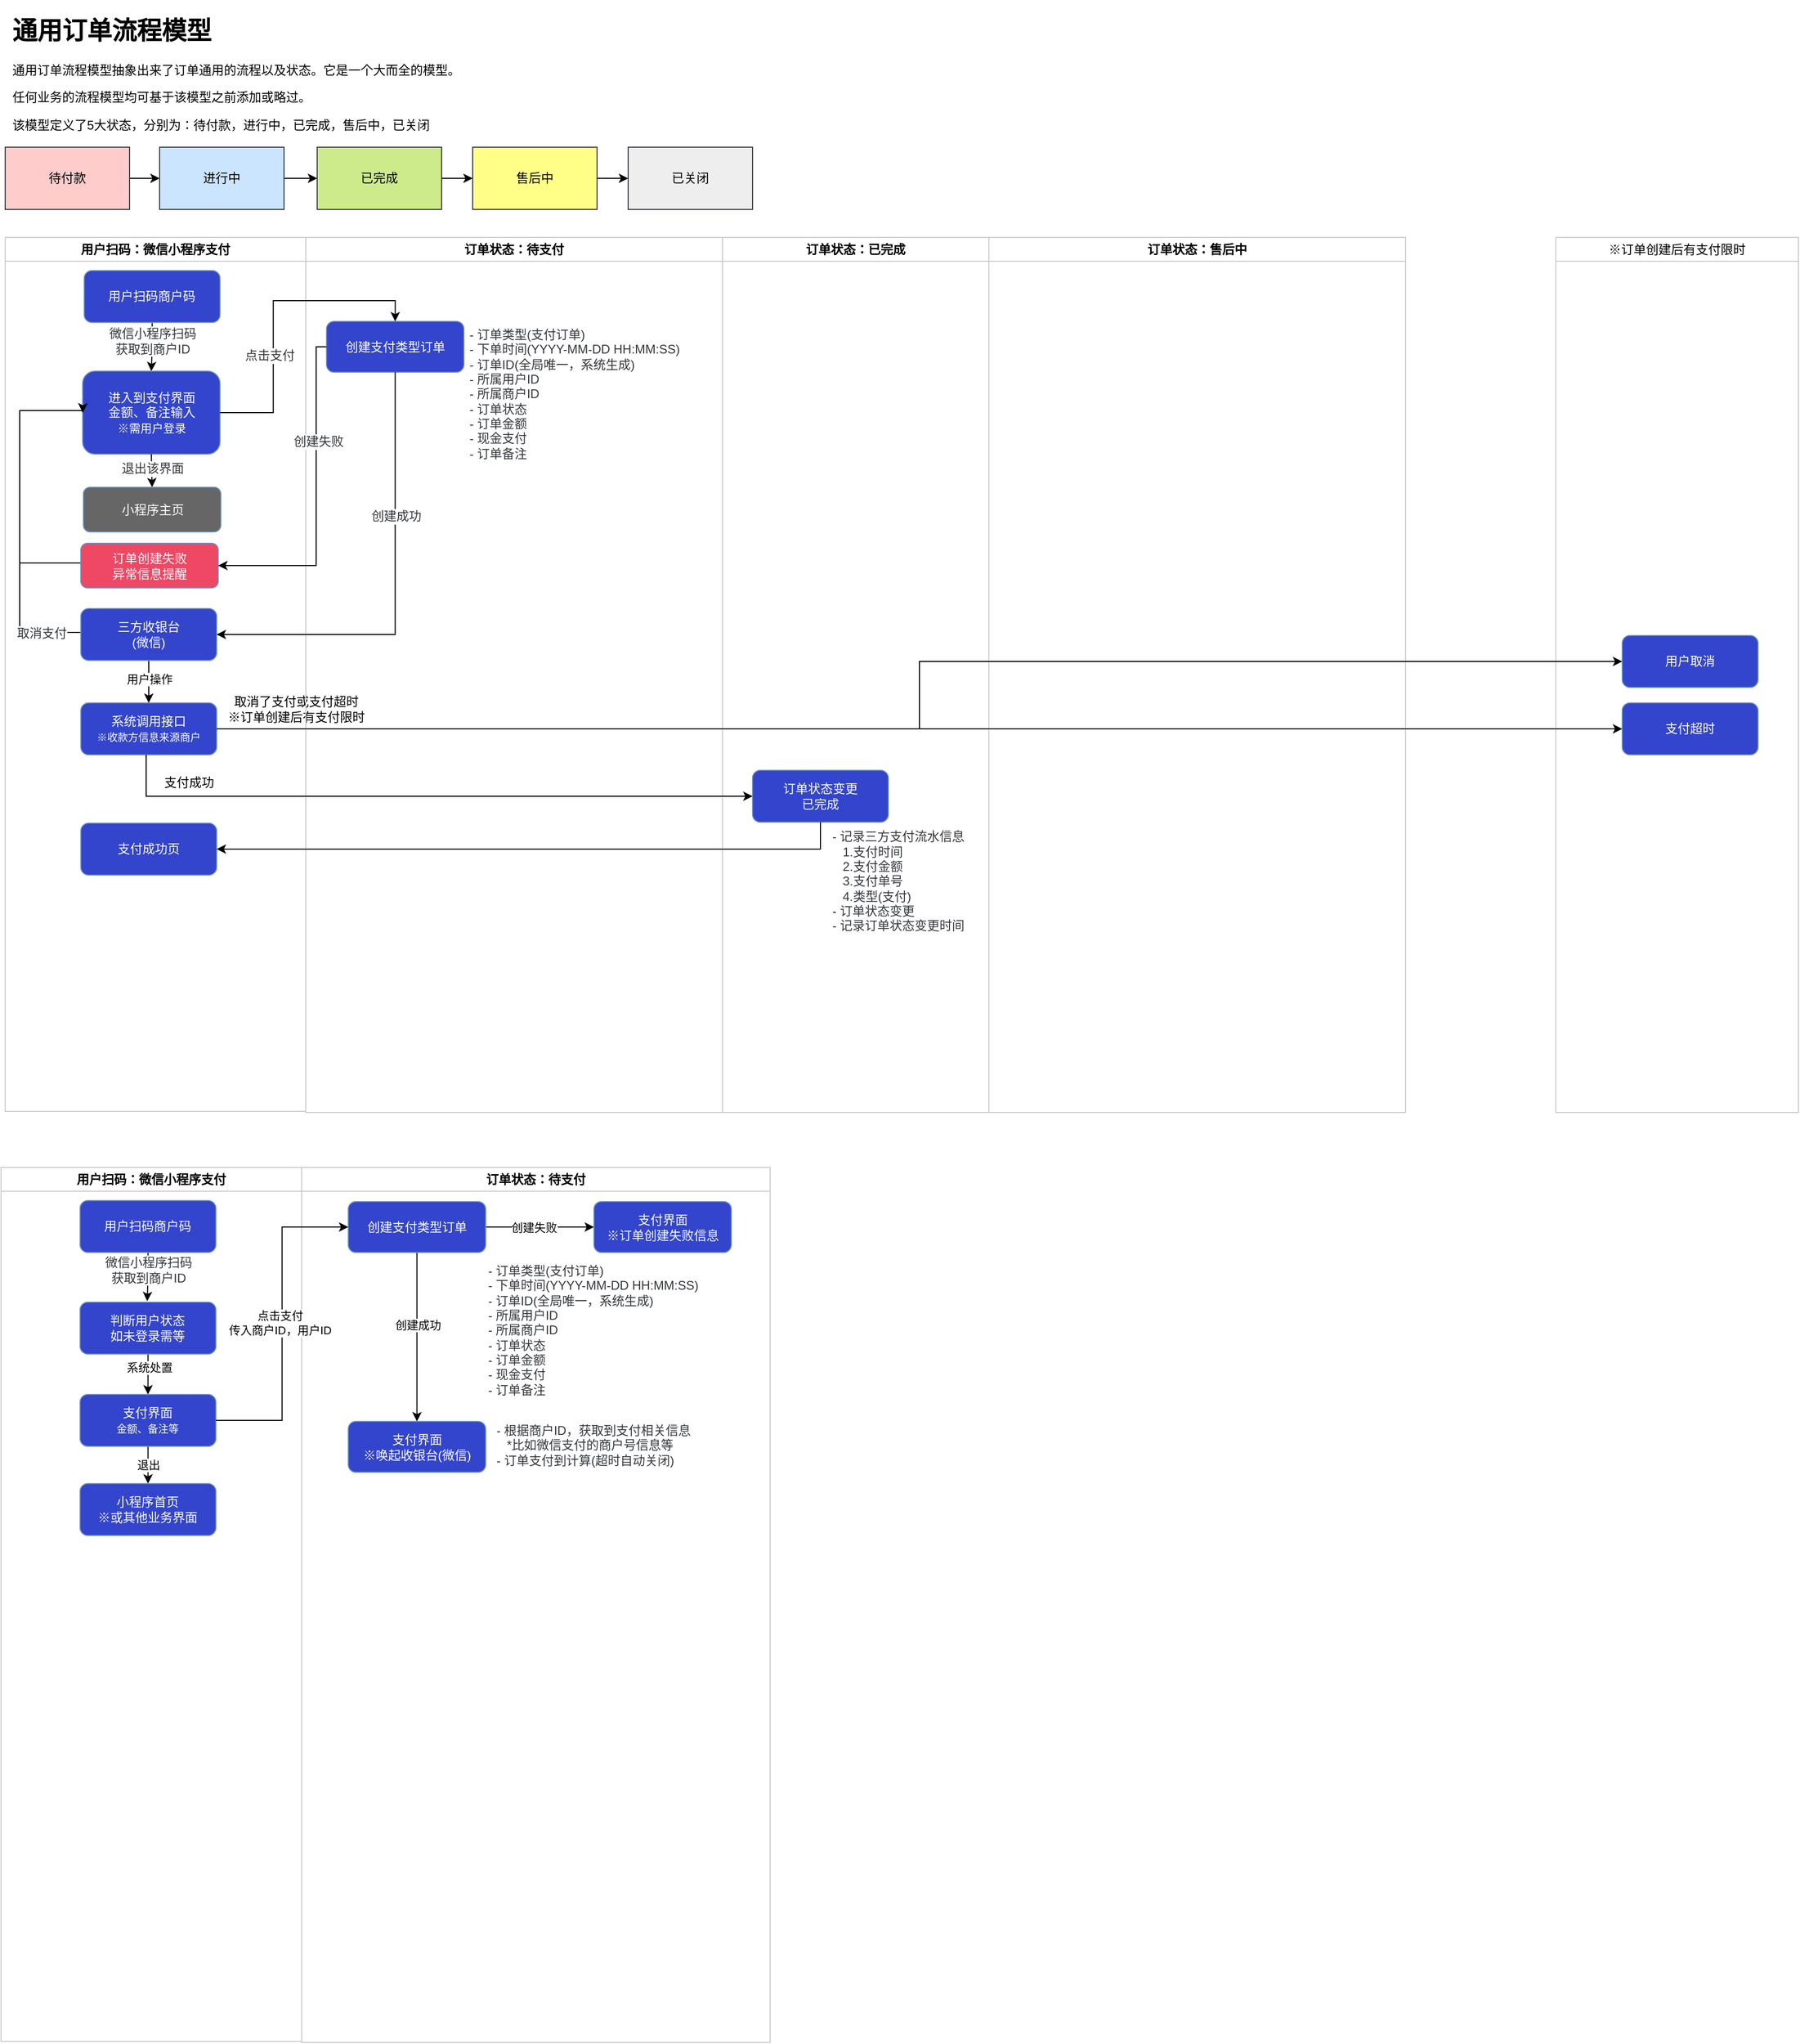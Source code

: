 <mxfile version="22.1.0" type="github">
  <diagram name="订单状态" id="O3KAAAbpH9t8ICp0gVx-">
    <mxGraphModel dx="4983" dy="2043" grid="0" gridSize="10" guides="1" tooltips="1" connect="1" arrows="1" fold="1" page="0" pageScale="1" pageWidth="827" pageHeight="1169" math="0" shadow="0">
      <root>
        <mxCell id="0" />
        <mxCell id="1" parent="0" />
        <mxCell id="Lc8HvnmVRkWQff5iJvex-3" value="用户扫码：微信小程序支付" style="swimlane;whiteSpace=wrap;html=1;strokeColor=#CCCCCC;" parent="1" vertex="1">
          <mxGeometry x="-2512" y="-333" width="290" height="843" as="geometry">
            <mxRectangle x="30" y="320" width="179" height="26" as="alternateBounds" />
          </mxGeometry>
        </mxCell>
        <mxCell id="Lc8HvnmVRkWQff5iJvex-24" style="edgeStyle=orthogonalEdgeStyle;rounded=0;orthogonalLoop=1;jettySize=auto;html=1;entryX=0.5;entryY=0;entryDx=0;entryDy=0;fontFamily=Helvetica;fontSize=12;fontColor=#FFF;" parent="Lc8HvnmVRkWQff5iJvex-3" source="Lc8HvnmVRkWQff5iJvex-9" target="Lc8HvnmVRkWQff5iJvex-23" edge="1">
          <mxGeometry relative="1" as="geometry" />
        </mxCell>
        <mxCell id="Lc8HvnmVRkWQff5iJvex-27" value="&lt;font color=&quot;#34373c&quot;&gt;微信小程序扫码&lt;br&gt;获取到商户ID&lt;br&gt;&lt;/font&gt;" style="edgeLabel;html=1;align=center;verticalAlign=middle;resizable=0;points=[];fontSize=12;fontFamily=Helvetica;fontColor=#FFF;" parent="Lc8HvnmVRkWQff5iJvex-24" vertex="1" connectable="0">
          <mxGeometry x="-0.232" relative="1" as="geometry">
            <mxPoint y="-1" as="offset" />
          </mxGeometry>
        </mxCell>
        <mxCell id="Lc8HvnmVRkWQff5iJvex-9" value="用户扫码商户码" style="rounded=1;whiteSpace=wrap;html=1;fillColor=#3345CC;strokeColor=#6c8ebf;fontColor=#FFF;" parent="Lc8HvnmVRkWQff5iJvex-3" vertex="1">
          <mxGeometry x="76.25" y="32" width="131" height="50" as="geometry" />
        </mxCell>
        <mxCell id="Lc8HvnmVRkWQff5iJvex-23" value="进入到支付界面&lt;br&gt;金额、备注输入&lt;br&gt;&lt;font style=&quot;font-size: 11px;&quot;&gt;※需用户登录&lt;br&gt;&lt;/font&gt;" style="rounded=1;whiteSpace=wrap;html=1;fillColor=#3345CC;strokeColor=#6c8ebf;fontColor=#FFF;" parent="Lc8HvnmVRkWQff5iJvex-3" vertex="1">
          <mxGeometry x="74.75" y="129" width="132.5" height="80" as="geometry" />
        </mxCell>
        <mxCell id="Lc8HvnmVRkWQff5iJvex-33" style="edgeStyle=orthogonalEdgeStyle;rounded=0;orthogonalLoop=1;jettySize=auto;html=1;entryX=0.5;entryY=0;entryDx=0;entryDy=0;fontFamily=Helvetica;fontSize=12;fontColor=#FFF;exitX=0.5;exitY=1;exitDx=0;exitDy=0;" parent="Lc8HvnmVRkWQff5iJvex-3" source="Lc8HvnmVRkWQff5iJvex-23" target="Lc8HvnmVRkWQff5iJvex-32" edge="1">
          <mxGeometry relative="1" as="geometry">
            <mxPoint x="149" y="296" as="sourcePoint" />
          </mxGeometry>
        </mxCell>
        <mxCell id="Lc8HvnmVRkWQff5iJvex-34" value="&lt;font color=&quot;#34373c&quot;&gt;退出该界面&lt;/font&gt;" style="edgeLabel;html=1;align=center;verticalAlign=middle;resizable=0;points=[];fontSize=12;fontFamily=Helvetica;fontColor=#FFF;" parent="Lc8HvnmVRkWQff5iJvex-33" vertex="1" connectable="0">
          <mxGeometry x="-0.082" relative="1" as="geometry">
            <mxPoint as="offset" />
          </mxGeometry>
        </mxCell>
        <mxCell id="Lc8HvnmVRkWQff5iJvex-32" value="小程序主页" style="rounded=1;whiteSpace=wrap;html=1;fillColor=#666666;strokeColor=#6c8ebf;fontColor=#FFF;" parent="Lc8HvnmVRkWQff5iJvex-3" vertex="1">
          <mxGeometry x="75.5" y="241" width="132.5" height="43" as="geometry" />
        </mxCell>
        <mxCell id="Lc8HvnmVRkWQff5iJvex-60" style="edgeStyle=orthogonalEdgeStyle;shape=connector;rounded=0;orthogonalLoop=1;jettySize=auto;html=1;entryX=0;entryY=0.5;entryDx=0;entryDy=0;labelBackgroundColor=default;strokeColor=default;align=center;verticalAlign=middle;fontFamily=Helvetica;fontSize=12;fontColor=#34373C;endArrow=classic;" parent="Lc8HvnmVRkWQff5iJvex-3" source="Lc8HvnmVRkWQff5iJvex-44" target="Lc8HvnmVRkWQff5iJvex-23" edge="1">
          <mxGeometry relative="1" as="geometry">
            <Array as="points">
              <mxPoint x="14" y="314" />
              <mxPoint x="14" y="167" />
            </Array>
          </mxGeometry>
        </mxCell>
        <mxCell id="Lc8HvnmVRkWQff5iJvex-44" value="订单创建失败&lt;br&gt;异常信息提醒" style="rounded=1;whiteSpace=wrap;html=1;fillColor=#ef4864;strokeColor=#6c8ebf;fontColor=#FFF;" parent="Lc8HvnmVRkWQff5iJvex-3" vertex="1">
          <mxGeometry x="73" y="295" width="132.5" height="43" as="geometry" />
        </mxCell>
        <mxCell id="Lc8HvnmVRkWQff5iJvex-62" style="edgeStyle=orthogonalEdgeStyle;shape=connector;rounded=0;orthogonalLoop=1;jettySize=auto;html=1;entryX=0;entryY=0.5;entryDx=0;entryDy=0;labelBackgroundColor=default;strokeColor=default;align=center;verticalAlign=middle;fontFamily=Helvetica;fontSize=12;fontColor=#34373C;endArrow=classic;" parent="Lc8HvnmVRkWQff5iJvex-3" source="Lc8HvnmVRkWQff5iJvex-61" target="Lc8HvnmVRkWQff5iJvex-23" edge="1">
          <mxGeometry relative="1" as="geometry">
            <Array as="points">
              <mxPoint x="14" y="381" />
              <mxPoint x="14" y="167" />
            </Array>
          </mxGeometry>
        </mxCell>
        <mxCell id="Lc8HvnmVRkWQff5iJvex-63" value="取消支付" style="edgeLabel;html=1;align=center;verticalAlign=middle;resizable=0;points=[];fontSize=12;fontFamily=Helvetica;fontColor=#34373C;" parent="Lc8HvnmVRkWQff5iJvex-62" vertex="1" connectable="0">
          <mxGeometry x="-0.77" y="1" relative="1" as="geometry">
            <mxPoint as="offset" />
          </mxGeometry>
        </mxCell>
        <mxCell id="49y2JjZSjfnPFW-xxPCn-16" style="edgeStyle=orthogonalEdgeStyle;rounded=0;orthogonalLoop=1;jettySize=auto;html=1;entryX=0.5;entryY=0;entryDx=0;entryDy=0;" edge="1" parent="Lc8HvnmVRkWQff5iJvex-3" source="Lc8HvnmVRkWQff5iJvex-61" target="49y2JjZSjfnPFW-xxPCn-15">
          <mxGeometry relative="1" as="geometry" />
        </mxCell>
        <mxCell id="49y2JjZSjfnPFW-xxPCn-17" value="用户操作" style="edgeLabel;html=1;align=center;verticalAlign=middle;resizable=0;points=[];" vertex="1" connectable="0" parent="49y2JjZSjfnPFW-xxPCn-16">
          <mxGeometry x="-0.153" relative="1" as="geometry">
            <mxPoint as="offset" />
          </mxGeometry>
        </mxCell>
        <mxCell id="Lc8HvnmVRkWQff5iJvex-61" value="三方收银台&lt;br&gt;(微信)" style="rounded=1;whiteSpace=wrap;html=1;fillColor=#3345CC;strokeColor=#6c8ebf;fontColor=#FFF;" parent="Lc8HvnmVRkWQff5iJvex-3" vertex="1">
          <mxGeometry x="73" y="358" width="131" height="50" as="geometry" />
        </mxCell>
        <mxCell id="49y2JjZSjfnPFW-xxPCn-15" value="系统调用接口&lt;br&gt;&lt;font style=&quot;font-size: 10px;&quot;&gt;※收款方信息来源商户&lt;/font&gt;" style="rounded=1;whiteSpace=wrap;html=1;fillColor=#3345CC;strokeColor=#6c8ebf;fontColor=#FFF;" vertex="1" parent="Lc8HvnmVRkWQff5iJvex-3">
          <mxGeometry x="73" y="449" width="131" height="50" as="geometry" />
        </mxCell>
        <mxCell id="49y2JjZSjfnPFW-xxPCn-27" value="取消了支付或支付超时&lt;br&gt;※订单创建后有支付限时" style="text;html=1;strokeColor=none;fillColor=none;align=center;verticalAlign=middle;whiteSpace=wrap;rounded=0;" vertex="1" parent="Lc8HvnmVRkWQff5iJvex-3">
          <mxGeometry x="208" y="440" width="146" height="30" as="geometry" />
        </mxCell>
        <mxCell id="49y2JjZSjfnPFW-xxPCn-32" value="支付成功" style="text;html=1;strokeColor=none;fillColor=none;align=center;verticalAlign=middle;whiteSpace=wrap;rounded=0;" vertex="1" parent="Lc8HvnmVRkWQff5iJvex-3">
          <mxGeometry x="135" y="511" width="85" height="30" as="geometry" />
        </mxCell>
        <mxCell id="49y2JjZSjfnPFW-xxPCn-34" value="支付成功页" style="rounded=1;whiteSpace=wrap;html=1;fillColor=#3345CC;strokeColor=#6c8ebf;fontColor=#FFF;" vertex="1" parent="Lc8HvnmVRkWQff5iJvex-3">
          <mxGeometry x="73" y="565" width="131" height="50" as="geometry" />
        </mxCell>
        <mxCell id="Lc8HvnmVRkWQff5iJvex-4" value="订单状态：待支付" style="swimlane;whiteSpace=wrap;html=1;strokeColor=#CCCCCC;" parent="1" vertex="1">
          <mxGeometry x="-2222" y="-333" width="402" height="844" as="geometry" />
        </mxCell>
        <mxCell id="Lc8HvnmVRkWQff5iJvex-39" value="创建支付类型订单" style="rounded=1;whiteSpace=wrap;html=1;fillColor=#3345CC;strokeColor=#6c8ebf;fontColor=#FFF;" parent="Lc8HvnmVRkWQff5iJvex-4" vertex="1">
          <mxGeometry x="20" y="81" width="132.5" height="49" as="geometry" />
        </mxCell>
        <mxCell id="Lc8HvnmVRkWQff5iJvex-58" value="- 订单类型(支付订单)&lt;br&gt;- 下单时间(YYYY-MM-DD HH:MM:SS)&lt;br&gt;- 订单ID(全局唯一，系统生成)&lt;br&gt;- 所属用户ID&lt;br&gt;- 所属商户ID&lt;br&gt;- 订单状态&lt;br&gt;- 订单金额&lt;br&gt;- 现金支付&lt;br&gt;- 订单备注" style="text;html=1;strokeColor=none;fillColor=none;align=left;verticalAlign=middle;whiteSpace=wrap;rounded=0;fontSize=12;fontFamily=Helvetica;fontColor=#34373C;" parent="Lc8HvnmVRkWQff5iJvex-4" vertex="1">
          <mxGeometry x="156" y="81" width="231" height="139" as="geometry" />
        </mxCell>
        <mxCell id="Lc8HvnmVRkWQff5iJvex-59" style="edgeStyle=orthogonalEdgeStyle;shape=connector;rounded=0;orthogonalLoop=1;jettySize=auto;html=1;entryX=0.5;entryY=0;entryDx=0;entryDy=0;labelBackgroundColor=default;strokeColor=default;align=center;verticalAlign=middle;fontFamily=Helvetica;fontSize=12;fontColor=#34373C;endArrow=classic;" parent="1" source="Lc8HvnmVRkWQff5iJvex-23" target="Lc8HvnmVRkWQff5iJvex-39" edge="1">
          <mxGeometry relative="1" as="geometry" />
        </mxCell>
        <mxCell id="Lc8HvnmVRkWQff5iJvex-66" value="点击支付" style="edgeLabel;html=1;align=center;verticalAlign=middle;resizable=0;points=[];fontSize=12;fontFamily=Helvetica;fontColor=#34373C;" parent="Lc8HvnmVRkWQff5iJvex-59" vertex="1" connectable="0">
          <mxGeometry x="-0.283" y="4" relative="1" as="geometry">
            <mxPoint as="offset" />
          </mxGeometry>
        </mxCell>
        <mxCell id="Lc8HvnmVRkWQff5iJvex-64" style="edgeStyle=orthogonalEdgeStyle;shape=connector;rounded=0;orthogonalLoop=1;jettySize=auto;html=1;entryX=1;entryY=0.5;entryDx=0;entryDy=0;labelBackgroundColor=default;strokeColor=default;align=center;verticalAlign=middle;fontFamily=Helvetica;fontSize=12;fontColor=#34373C;endArrow=classic;" parent="1" source="Lc8HvnmVRkWQff5iJvex-39" target="Lc8HvnmVRkWQff5iJvex-44" edge="1">
          <mxGeometry relative="1" as="geometry">
            <Array as="points">
              <mxPoint x="-2212" y="-227" />
              <mxPoint x="-2212" y="-17" />
            </Array>
          </mxGeometry>
        </mxCell>
        <mxCell id="Lc8HvnmVRkWQff5iJvex-67" value="创建失败" style="edgeLabel;html=1;align=center;verticalAlign=middle;resizable=0;points=[];fontSize=12;fontFamily=Helvetica;fontColor=#34373C;" parent="Lc8HvnmVRkWQff5iJvex-64" vertex="1" connectable="0">
          <mxGeometry x="-0.36" y="2" relative="1" as="geometry">
            <mxPoint as="offset" />
          </mxGeometry>
        </mxCell>
        <mxCell id="Lc8HvnmVRkWQff5iJvex-65" style="edgeStyle=orthogonalEdgeStyle;shape=connector;rounded=0;orthogonalLoop=1;jettySize=auto;html=1;entryX=1;entryY=0.5;entryDx=0;entryDy=0;labelBackgroundColor=default;strokeColor=default;align=center;verticalAlign=middle;fontFamily=Helvetica;fontSize=12;fontColor=#34373C;endArrow=classic;" parent="1" source="Lc8HvnmVRkWQff5iJvex-39" target="Lc8HvnmVRkWQff5iJvex-61" edge="1">
          <mxGeometry relative="1" as="geometry">
            <Array as="points">
              <mxPoint x="-2136" y="50" />
            </Array>
          </mxGeometry>
        </mxCell>
        <mxCell id="Lc8HvnmVRkWQff5iJvex-68" value="创建成功" style="edgeLabel;html=1;align=center;verticalAlign=middle;resizable=0;points=[];fontSize=12;fontFamily=Helvetica;fontColor=#34373C;" parent="Lc8HvnmVRkWQff5iJvex-65" vertex="1" connectable="0">
          <mxGeometry x="-0.348" relative="1" as="geometry">
            <mxPoint as="offset" />
          </mxGeometry>
        </mxCell>
        <mxCell id="49y2JjZSjfnPFW-xxPCn-1" value="&lt;h1&gt;通用订单流程模型&lt;/h1&gt;&lt;p&gt;通用订单流程模型抽象出来了订单通用的流程以及状态。它是一个大而全的模型。&lt;/p&gt;&lt;p&gt;任何业务的流程模型均可基于该模型之前添加或略过。&lt;/p&gt;&lt;p&gt;该模型定义了5大状态，分别为：待付款，进行中，已完成，售后中，已关闭&lt;/p&gt;" style="text;html=1;strokeColor=none;fillColor=none;spacing=5;spacingTop=-20;whiteSpace=wrap;overflow=hidden;rounded=0;" vertex="1" parent="1">
          <mxGeometry x="-2510" y="-552" width="510" height="120" as="geometry" />
        </mxCell>
        <mxCell id="49y2JjZSjfnPFW-xxPCn-4" value="" style="edgeStyle=orthogonalEdgeStyle;rounded=0;orthogonalLoop=1;jettySize=auto;html=1;" edge="1" parent="1" source="49y2JjZSjfnPFW-xxPCn-2" target="49y2JjZSjfnPFW-xxPCn-3">
          <mxGeometry relative="1" as="geometry" />
        </mxCell>
        <mxCell id="49y2JjZSjfnPFW-xxPCn-2" value="待付款" style="rounded=0;whiteSpace=wrap;html=1;fillColor=#ffcccc;strokeColor=#36393d;direction=east;" vertex="1" parent="1">
          <mxGeometry x="-2512" y="-420" width="120" height="60" as="geometry" />
        </mxCell>
        <mxCell id="49y2JjZSjfnPFW-xxPCn-6" value="" style="edgeStyle=orthogonalEdgeStyle;rounded=0;orthogonalLoop=1;jettySize=auto;html=1;" edge="1" parent="1" source="49y2JjZSjfnPFW-xxPCn-3" target="49y2JjZSjfnPFW-xxPCn-5">
          <mxGeometry relative="1" as="geometry" />
        </mxCell>
        <mxCell id="49y2JjZSjfnPFW-xxPCn-3" value="进行中" style="rounded=0;whiteSpace=wrap;html=1;fillColor=#cce5ff;strokeColor=#36393d;direction=east;" vertex="1" parent="1">
          <mxGeometry x="-2363" y="-420" width="120" height="60" as="geometry" />
        </mxCell>
        <mxCell id="49y2JjZSjfnPFW-xxPCn-8" value="" style="edgeStyle=orthogonalEdgeStyle;rounded=0;orthogonalLoop=1;jettySize=auto;html=1;" edge="1" parent="1" source="49y2JjZSjfnPFW-xxPCn-5" target="49y2JjZSjfnPFW-xxPCn-7">
          <mxGeometry relative="1" as="geometry" />
        </mxCell>
        <mxCell id="49y2JjZSjfnPFW-xxPCn-5" value="已完成" style="rounded=0;whiteSpace=wrap;html=1;fillColor=#cdeb8b;strokeColor=#36393d;direction=east;" vertex="1" parent="1">
          <mxGeometry x="-2211" y="-420" width="120" height="60" as="geometry" />
        </mxCell>
        <mxCell id="49y2JjZSjfnPFW-xxPCn-10" value="" style="edgeStyle=orthogonalEdgeStyle;rounded=0;orthogonalLoop=1;jettySize=auto;html=1;" edge="1" parent="1" source="49y2JjZSjfnPFW-xxPCn-7" target="49y2JjZSjfnPFW-xxPCn-9">
          <mxGeometry relative="1" as="geometry" />
        </mxCell>
        <mxCell id="49y2JjZSjfnPFW-xxPCn-7" value="售后中" style="rounded=0;whiteSpace=wrap;html=1;fillColor=#ffff88;strokeColor=#36393d;direction=east;" vertex="1" parent="1">
          <mxGeometry x="-2061" y="-420" width="120" height="60" as="geometry" />
        </mxCell>
        <mxCell id="49y2JjZSjfnPFW-xxPCn-9" value="已关闭" style="rounded=0;whiteSpace=wrap;html=1;fillColor=#eeeeee;strokeColor=#36393d;direction=east;" vertex="1" parent="1">
          <mxGeometry x="-1911" y="-420" width="120" height="60" as="geometry" />
        </mxCell>
        <mxCell id="49y2JjZSjfnPFW-xxPCn-11" value="订单状态：已完成" style="swimlane;whiteSpace=wrap;html=1;strokeColor=#CCCCCC;" vertex="1" parent="1">
          <mxGeometry x="-1820" y="-333" width="257" height="844" as="geometry" />
        </mxCell>
        <mxCell id="49y2JjZSjfnPFW-xxPCn-30" value="订单状态变更&lt;br&gt;已完成" style="rounded=1;whiteSpace=wrap;html=1;fillColor=#3345CC;strokeColor=#6c8ebf;fontColor=#FFF;" vertex="1" parent="49y2JjZSjfnPFW-xxPCn-11">
          <mxGeometry x="29" y="514" width="131" height="50" as="geometry" />
        </mxCell>
        <mxCell id="49y2JjZSjfnPFW-xxPCn-33" value="- 记录三方支付流水信息&lt;br&gt;&amp;nbsp; &amp;nbsp;1.支付时间&lt;br&gt;&amp;nbsp; &amp;nbsp;2.支付金额&lt;br&gt;&amp;nbsp; &amp;nbsp;3.支付单号&lt;br&gt;&amp;nbsp; &amp;nbsp;4.类型(支付)&lt;br&gt;- 订单状态变更&lt;br&gt;- 记录订单状态变更时间" style="text;html=1;strokeColor=none;fillColor=none;align=left;verticalAlign=middle;whiteSpace=wrap;rounded=0;fontSize=12;fontFamily=Helvetica;fontColor=#34373C;" vertex="1" parent="49y2JjZSjfnPFW-xxPCn-11">
          <mxGeometry x="104" y="570" width="152" height="101" as="geometry" />
        </mxCell>
        <mxCell id="49y2JjZSjfnPFW-xxPCn-18" value="订单状态：售后中" style="swimlane;whiteSpace=wrap;html=1;strokeColor=#CCCCCC;" vertex="1" parent="1">
          <mxGeometry x="-1563" y="-333" width="402" height="844" as="geometry" />
        </mxCell>
        <mxCell id="49y2JjZSjfnPFW-xxPCn-19" value="&lt;meta charset=&quot;utf-8&quot;&gt;&lt;span style=&quot;color: rgb(0, 0, 0); font-family: Helvetica; font-size: 12px; font-style: normal; font-variant-ligatures: normal; font-variant-caps: normal; font-weight: 400; letter-spacing: normal; orphans: 2; text-align: center; text-indent: 0px; text-transform: none; widows: 2; word-spacing: 0px; -webkit-text-stroke-width: 0px; background-color: rgb(255, 255, 255); text-decoration-thickness: initial; text-decoration-style: initial; text-decoration-color: initial; float: none; display: inline !important;&quot;&gt;※订单创建后有支付限时&lt;/span&gt;" style="swimlane;whiteSpace=wrap;html=1;strokeColor=#CCCCCC;" vertex="1" parent="1">
          <mxGeometry x="-1016" y="-333" width="234" height="844" as="geometry" />
        </mxCell>
        <mxCell id="49y2JjZSjfnPFW-xxPCn-22" value="支付超时" style="rounded=1;whiteSpace=wrap;html=1;fillColor=#3345CC;strokeColor=#6c8ebf;fontColor=#FFF;" vertex="1" parent="49y2JjZSjfnPFW-xxPCn-19">
          <mxGeometry x="64" y="449" width="131" height="50" as="geometry" />
        </mxCell>
        <mxCell id="49y2JjZSjfnPFW-xxPCn-21" value="用户取消" style="rounded=1;whiteSpace=wrap;html=1;fillColor=#3345CC;strokeColor=#6c8ebf;fontColor=#FFF;" vertex="1" parent="49y2JjZSjfnPFW-xxPCn-19">
          <mxGeometry x="64" y="384" width="131" height="50" as="geometry" />
        </mxCell>
        <mxCell id="49y2JjZSjfnPFW-xxPCn-23" style="edgeStyle=orthogonalEdgeStyle;rounded=0;orthogonalLoop=1;jettySize=auto;html=1;entryX=0;entryY=0.5;entryDx=0;entryDy=0;" edge="1" parent="1" source="49y2JjZSjfnPFW-xxPCn-15" target="49y2JjZSjfnPFW-xxPCn-22">
          <mxGeometry relative="1" as="geometry" />
        </mxCell>
        <mxCell id="49y2JjZSjfnPFW-xxPCn-24" style="edgeStyle=orthogonalEdgeStyle;rounded=0;orthogonalLoop=1;jettySize=auto;html=1;entryX=0;entryY=0.5;entryDx=0;entryDy=0;" edge="1" parent="1" source="49y2JjZSjfnPFW-xxPCn-15" target="49y2JjZSjfnPFW-xxPCn-21">
          <mxGeometry relative="1" as="geometry" />
        </mxCell>
        <mxCell id="49y2JjZSjfnPFW-xxPCn-31" style="edgeStyle=orthogonalEdgeStyle;rounded=0;orthogonalLoop=1;jettySize=auto;html=1;entryX=0;entryY=0.5;entryDx=0;entryDy=0;" edge="1" parent="1" source="49y2JjZSjfnPFW-xxPCn-15" target="49y2JjZSjfnPFW-xxPCn-30">
          <mxGeometry relative="1" as="geometry">
            <Array as="points">
              <mxPoint x="-2376" y="206" />
            </Array>
          </mxGeometry>
        </mxCell>
        <mxCell id="49y2JjZSjfnPFW-xxPCn-35" style="edgeStyle=orthogonalEdgeStyle;rounded=0;orthogonalLoop=1;jettySize=auto;html=1;entryX=1;entryY=0.5;entryDx=0;entryDy=0;" edge="1" parent="1" source="49y2JjZSjfnPFW-xxPCn-30" target="49y2JjZSjfnPFW-xxPCn-34">
          <mxGeometry relative="1" as="geometry">
            <Array as="points">
              <mxPoint x="-1726" y="257" />
            </Array>
          </mxGeometry>
        </mxCell>
        <mxCell id="49y2JjZSjfnPFW-xxPCn-39" value="用户扫码：微信小程序支付" style="swimlane;whiteSpace=wrap;html=1;strokeColor=#CCCCCC;" vertex="1" parent="1">
          <mxGeometry x="-2516" y="564" width="290" height="843" as="geometry">
            <mxRectangle x="30" y="320" width="179" height="26" as="alternateBounds" />
          </mxGeometry>
        </mxCell>
        <mxCell id="49y2JjZSjfnPFW-xxPCn-40" style="edgeStyle=orthogonalEdgeStyle;rounded=0;orthogonalLoop=1;jettySize=auto;html=1;entryX=0.5;entryY=0;entryDx=0;entryDy=0;fontFamily=Helvetica;fontSize=12;fontColor=#FFF;" edge="1" parent="49y2JjZSjfnPFW-xxPCn-39" source="49y2JjZSjfnPFW-xxPCn-42">
          <mxGeometry relative="1" as="geometry">
            <mxPoint x="141" y="129" as="targetPoint" />
          </mxGeometry>
        </mxCell>
        <mxCell id="49y2JjZSjfnPFW-xxPCn-41" value="&lt;font color=&quot;#34373c&quot;&gt;微信小程序扫码&lt;br&gt;获取到商户ID&lt;br&gt;&lt;/font&gt;" style="edgeLabel;html=1;align=center;verticalAlign=middle;resizable=0;points=[];fontSize=12;fontFamily=Helvetica;fontColor=#FFF;" vertex="1" connectable="0" parent="49y2JjZSjfnPFW-xxPCn-40">
          <mxGeometry x="-0.232" relative="1" as="geometry">
            <mxPoint y="-1" as="offset" />
          </mxGeometry>
        </mxCell>
        <mxCell id="49y2JjZSjfnPFW-xxPCn-42" value="用户扫码商户码" style="rounded=1;whiteSpace=wrap;html=1;fillColor=#3345CC;strokeColor=#6c8ebf;fontColor=#FFF;" vertex="1" parent="49y2JjZSjfnPFW-xxPCn-39">
          <mxGeometry x="76.25" y="32" width="131" height="50" as="geometry" />
        </mxCell>
        <mxCell id="49y2JjZSjfnPFW-xxPCn-61" style="edgeStyle=orthogonalEdgeStyle;rounded=0;orthogonalLoop=1;jettySize=auto;html=1;entryX=0.5;entryY=0;entryDx=0;entryDy=0;" edge="1" parent="49y2JjZSjfnPFW-xxPCn-39" source="49y2JjZSjfnPFW-xxPCn-58" target="49y2JjZSjfnPFW-xxPCn-60">
          <mxGeometry relative="1" as="geometry" />
        </mxCell>
        <mxCell id="49y2JjZSjfnPFW-xxPCn-64" value="系统处置" style="edgeLabel;html=1;align=center;verticalAlign=middle;resizable=0;points=[];" vertex="1" connectable="0" parent="49y2JjZSjfnPFW-xxPCn-61">
          <mxGeometry x="-0.367" y="1" relative="1" as="geometry">
            <mxPoint as="offset" />
          </mxGeometry>
        </mxCell>
        <mxCell id="49y2JjZSjfnPFW-xxPCn-58" value="判断用户状态&lt;br&gt;如未登录需等" style="rounded=1;whiteSpace=wrap;html=1;fillColor=#3345CC;strokeColor=#6c8ebf;fontColor=#FFF;" vertex="1" parent="49y2JjZSjfnPFW-xxPCn-39">
          <mxGeometry x="76.25" y="130" width="131" height="50" as="geometry" />
        </mxCell>
        <mxCell id="49y2JjZSjfnPFW-xxPCn-63" value="退出" style="edgeStyle=orthogonalEdgeStyle;rounded=0;orthogonalLoop=1;jettySize=auto;html=1;" edge="1" parent="49y2JjZSjfnPFW-xxPCn-39" source="49y2JjZSjfnPFW-xxPCn-60" target="49y2JjZSjfnPFW-xxPCn-62">
          <mxGeometry relative="1" as="geometry" />
        </mxCell>
        <mxCell id="49y2JjZSjfnPFW-xxPCn-60" value="支付界面&lt;br&gt;&lt;font style=&quot;font-size: 10px;&quot;&gt;金额、备注等&lt;/font&gt;" style="rounded=1;whiteSpace=wrap;html=1;fillColor=#3345CC;strokeColor=#6c8ebf;fontColor=#FFF;" vertex="1" parent="49y2JjZSjfnPFW-xxPCn-39">
          <mxGeometry x="76.25" y="219" width="131" height="50" as="geometry" />
        </mxCell>
        <mxCell id="49y2JjZSjfnPFW-xxPCn-62" value="小程序首页&lt;br&gt;※或其他业务界面" style="rounded=1;whiteSpace=wrap;html=1;fillColor=#3345CC;strokeColor=#6c8ebf;fontColor=#FFF;" vertex="1" parent="49y2JjZSjfnPFW-xxPCn-39">
          <mxGeometry x="76.25" y="305" width="131" height="50" as="geometry" />
        </mxCell>
        <mxCell id="49y2JjZSjfnPFW-xxPCn-65" value="订单状态：待支付" style="swimlane;whiteSpace=wrap;html=1;strokeColor=#CCCCCC;" vertex="1" parent="1">
          <mxGeometry x="-2226" y="564" width="452" height="844" as="geometry" />
        </mxCell>
        <mxCell id="49y2JjZSjfnPFW-xxPCn-71" style="edgeStyle=orthogonalEdgeStyle;rounded=0;orthogonalLoop=1;jettySize=auto;html=1;entryX=0;entryY=0.5;entryDx=0;entryDy=0;" edge="1" parent="49y2JjZSjfnPFW-xxPCn-65" source="49y2JjZSjfnPFW-xxPCn-66" target="49y2JjZSjfnPFW-xxPCn-70">
          <mxGeometry relative="1" as="geometry" />
        </mxCell>
        <mxCell id="49y2JjZSjfnPFW-xxPCn-72" value="创建失败" style="edgeLabel;html=1;align=center;verticalAlign=middle;resizable=0;points=[];" vertex="1" connectable="0" parent="49y2JjZSjfnPFW-xxPCn-71">
          <mxGeometry x="-0.206" y="-4" relative="1" as="geometry">
            <mxPoint x="5" y="-4" as="offset" />
          </mxGeometry>
        </mxCell>
        <mxCell id="49y2JjZSjfnPFW-xxPCn-74" style="edgeStyle=orthogonalEdgeStyle;rounded=0;orthogonalLoop=1;jettySize=auto;html=1;entryX=0.5;entryY=0;entryDx=0;entryDy=0;" edge="1" parent="49y2JjZSjfnPFW-xxPCn-65" source="49y2JjZSjfnPFW-xxPCn-66" target="49y2JjZSjfnPFW-xxPCn-73">
          <mxGeometry relative="1" as="geometry" />
        </mxCell>
        <mxCell id="49y2JjZSjfnPFW-xxPCn-75" value="创建成功" style="edgeLabel;html=1;align=center;verticalAlign=middle;resizable=0;points=[];" vertex="1" connectable="0" parent="49y2JjZSjfnPFW-xxPCn-74">
          <mxGeometry x="-0.142" relative="1" as="geometry">
            <mxPoint as="offset" />
          </mxGeometry>
        </mxCell>
        <mxCell id="49y2JjZSjfnPFW-xxPCn-66" value="创建支付类型订单" style="rounded=1;whiteSpace=wrap;html=1;fillColor=#3345CC;strokeColor=#6c8ebf;fontColor=#FFF;" vertex="1" parent="49y2JjZSjfnPFW-xxPCn-65">
          <mxGeometry x="45" y="33" width="132.5" height="49" as="geometry" />
        </mxCell>
        <mxCell id="49y2JjZSjfnPFW-xxPCn-70" value="支付界面&lt;br&gt;※订单创建失败信息" style="rounded=1;whiteSpace=wrap;html=1;fillColor=#3345CC;strokeColor=#6c8ebf;fontColor=#FFF;" vertex="1" parent="49y2JjZSjfnPFW-xxPCn-65">
          <mxGeometry x="282" y="33" width="132.5" height="49" as="geometry" />
        </mxCell>
        <mxCell id="49y2JjZSjfnPFW-xxPCn-67" value="- 订单类型(支付订单)&lt;br&gt;- 下单时间(YYYY-MM-DD HH:MM:SS)&lt;br&gt;- 订单ID(全局唯一，系统生成)&lt;br&gt;- 所属用户ID&lt;br&gt;- 所属商户ID&lt;br&gt;- 订单状态&lt;br&gt;- 订单金额&lt;br&gt;- 现金支付&lt;br&gt;- 订单备注" style="text;html=1;strokeColor=none;fillColor=none;align=left;verticalAlign=middle;whiteSpace=wrap;rounded=0;fontSize=12;fontFamily=Helvetica;fontColor=#34373C;" vertex="1" parent="49y2JjZSjfnPFW-xxPCn-65">
          <mxGeometry x="177.5" y="87" width="231" height="139" as="geometry" />
        </mxCell>
        <mxCell id="49y2JjZSjfnPFW-xxPCn-73" value="支付界面&lt;br&gt;※唤起收银台(微信)" style="rounded=1;whiteSpace=wrap;html=1;fillColor=#3345CC;strokeColor=#6c8ebf;fontColor=#FFF;" vertex="1" parent="49y2JjZSjfnPFW-xxPCn-65">
          <mxGeometry x="45" y="245" width="132.5" height="49" as="geometry" />
        </mxCell>
        <mxCell id="49y2JjZSjfnPFW-xxPCn-77" value="- 根据商户ID，获取到支付相关信息&lt;br&gt;&amp;nbsp; &amp;nbsp;*比如微信支付的商户号信息等&lt;br&gt;- 订单支付到计算(超时自动关闭)" style="text;html=1;strokeColor=none;fillColor=none;align=left;verticalAlign=middle;whiteSpace=wrap;rounded=0;fontSize=12;fontFamily=Helvetica;fontColor=#34373C;" vertex="1" parent="49y2JjZSjfnPFW-xxPCn-65">
          <mxGeometry x="186" y="245" width="231" height="45" as="geometry" />
        </mxCell>
        <mxCell id="49y2JjZSjfnPFW-xxPCn-68" style="edgeStyle=orthogonalEdgeStyle;rounded=0;orthogonalLoop=1;jettySize=auto;html=1;entryX=0;entryY=0.5;entryDx=0;entryDy=0;" edge="1" parent="1" source="49y2JjZSjfnPFW-xxPCn-60" target="49y2JjZSjfnPFW-xxPCn-66">
          <mxGeometry relative="1" as="geometry" />
        </mxCell>
        <mxCell id="49y2JjZSjfnPFW-xxPCn-69" value="点击支付&lt;br&gt;传入商户ID，用户ID" style="edgeLabel;html=1;align=center;verticalAlign=middle;resizable=0;points=[];" vertex="1" connectable="0" parent="49y2JjZSjfnPFW-xxPCn-68">
          <mxGeometry x="0.006" y="2" relative="1" as="geometry">
            <mxPoint as="offset" />
          </mxGeometry>
        </mxCell>
      </root>
    </mxGraphModel>
  </diagram>
</mxfile>
